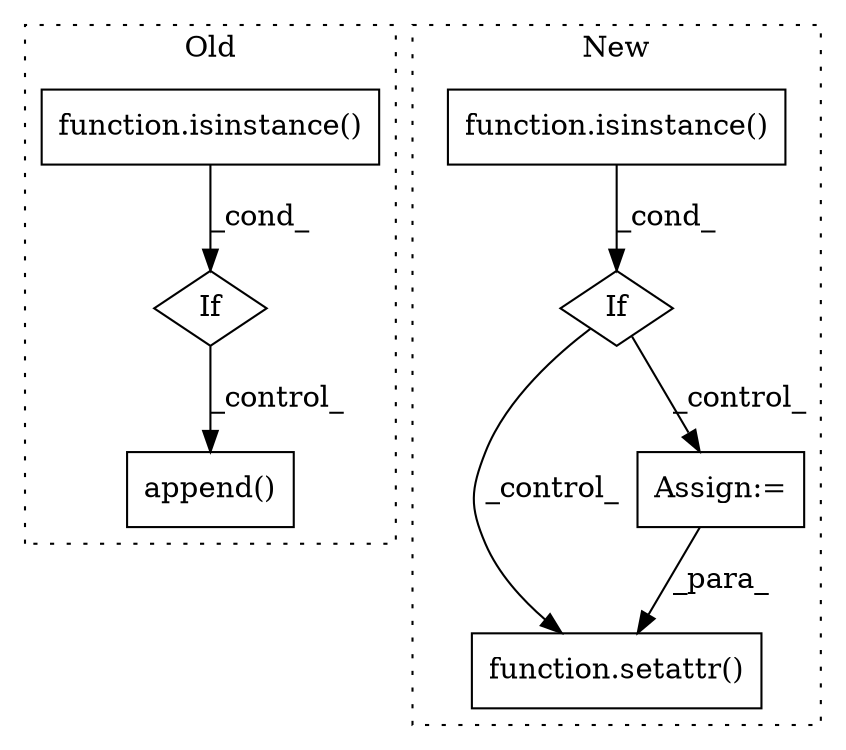 digraph G {
subgraph cluster0 {
1 [label="function.isinstance()" a="75" s="2322,2346" l="11,1" shape="box"];
3 [label="If" a="96" s="2319" l="3" shape="diamond"];
5 [label="append()" a="75" s="2349,2381" l="31,1" shape="box"];
label = "Old";
style="dotted";
}
subgraph cluster1 {
2 [label="function.setattr()" a="75" s="2469,2495" l="8,1" shape="box"];
4 [label="If" a="96" s="2320" l="3" shape="diamond"];
6 [label="function.isinstance()" a="75" s="2323,2345" l="11,1" shape="box"];
7 [label="Assign:=" a="68" s="2381" l="3" shape="box"];
label = "New";
style="dotted";
}
1 -> 3 [label="_cond_"];
3 -> 5 [label="_control_"];
4 -> 2 [label="_control_"];
4 -> 7 [label="_control_"];
6 -> 4 [label="_cond_"];
7 -> 2 [label="_para_"];
}